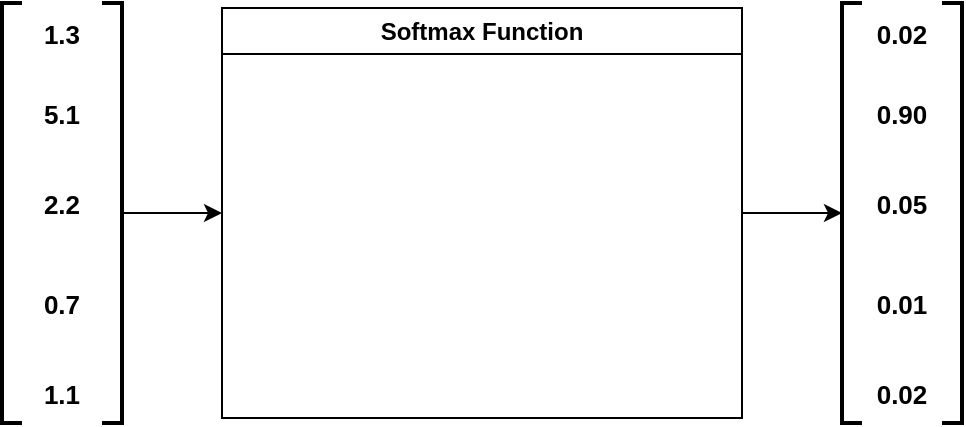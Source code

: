 <mxfile version="21.7.5" type="device">
  <diagram name="Page-1" id="d-03djBENo1-vgbHP_jJ">
    <mxGraphModel dx="679" dy="617" grid="1" gridSize="10" guides="1" tooltips="1" connect="1" arrows="1" fold="1" page="1" pageScale="1" pageWidth="850" pageHeight="1100" math="0" shadow="0">
      <root>
        <mxCell id="0" />
        <mxCell id="1" parent="0" />
        <mxCell id="IliwdVGDPXOC_HRWVmXS-22" style="edgeStyle=orthogonalEdgeStyle;rounded=0;orthogonalLoop=1;jettySize=auto;html=1;exitX=1;exitY=0.5;exitDx=0;exitDy=0;entryX=0;entryY=0.5;entryDx=0;entryDy=0;entryPerimeter=0;" edge="1" parent="1" source="IliwdVGDPXOC_HRWVmXS-1" target="IliwdVGDPXOC_HRWVmXS-11">
          <mxGeometry relative="1" as="geometry" />
        </mxCell>
        <mxCell id="IliwdVGDPXOC_HRWVmXS-1" value="Softmax Function" style="swimlane;whiteSpace=wrap;html=1;" vertex="1" parent="1">
          <mxGeometry x="350" y="400" width="260" height="205" as="geometry" />
        </mxCell>
        <mxCell id="IliwdVGDPXOC_HRWVmXS-2" value="" style="strokeWidth=2;html=1;shape=mxgraph.flowchart.annotation_1;align=left;pointerEvents=1;" vertex="1" parent="1">
          <mxGeometry x="240" y="397.5" width="10" height="210" as="geometry" />
        </mxCell>
        <mxCell id="IliwdVGDPXOC_HRWVmXS-3" value="1.3" style="text;html=1;strokeColor=none;fillColor=none;align=center;verticalAlign=middle;whiteSpace=wrap;rounded=0;fontSize=13;fontStyle=1" vertex="1" parent="1">
          <mxGeometry x="240" y="397.5" width="60" height="30" as="geometry" />
        </mxCell>
        <mxCell id="IliwdVGDPXOC_HRWVmXS-4" value="5.1" style="text;html=1;strokeColor=none;fillColor=none;align=center;verticalAlign=middle;whiteSpace=wrap;rounded=0;fontSize=13;fontStyle=1" vertex="1" parent="1">
          <mxGeometry x="240" y="437.5" width="60" height="30" as="geometry" />
        </mxCell>
        <mxCell id="IliwdVGDPXOC_HRWVmXS-5" value="2.2" style="text;html=1;strokeColor=none;fillColor=none;align=center;verticalAlign=middle;whiteSpace=wrap;rounded=0;fontSize=13;fontStyle=1" vertex="1" parent="1">
          <mxGeometry x="240" y="482.5" width="60" height="30" as="geometry" />
        </mxCell>
        <mxCell id="IliwdVGDPXOC_HRWVmXS-6" value="0.7" style="text;html=1;strokeColor=none;fillColor=none;align=center;verticalAlign=middle;whiteSpace=wrap;rounded=0;fontSize=13;fontStyle=1" vertex="1" parent="1">
          <mxGeometry x="240" y="532.5" width="60" height="30" as="geometry" />
        </mxCell>
        <mxCell id="IliwdVGDPXOC_HRWVmXS-7" value="1.1" style="text;html=1;strokeColor=none;fillColor=none;align=center;verticalAlign=middle;whiteSpace=wrap;rounded=0;fontSize=13;fontStyle=1" vertex="1" parent="1">
          <mxGeometry x="240" y="577.5" width="60" height="30" as="geometry" />
        </mxCell>
        <mxCell id="IliwdVGDPXOC_HRWVmXS-21" style="edgeStyle=orthogonalEdgeStyle;rounded=0;orthogonalLoop=1;jettySize=auto;html=1;exitX=0;exitY=0.5;exitDx=0;exitDy=0;exitPerimeter=0;entryX=0;entryY=0.5;entryDx=0;entryDy=0;" edge="1" parent="1" source="IliwdVGDPXOC_HRWVmXS-10" target="IliwdVGDPXOC_HRWVmXS-1">
          <mxGeometry relative="1" as="geometry" />
        </mxCell>
        <mxCell id="IliwdVGDPXOC_HRWVmXS-10" value="" style="strokeWidth=2;html=1;shape=mxgraph.flowchart.annotation_1;align=left;pointerEvents=1;rotation=-180;" vertex="1" parent="1">
          <mxGeometry x="290" y="397.5" width="10" height="210" as="geometry" />
        </mxCell>
        <mxCell id="IliwdVGDPXOC_HRWVmXS-11" value="" style="strokeWidth=2;html=1;shape=mxgraph.flowchart.annotation_1;align=left;pointerEvents=1;" vertex="1" parent="1">
          <mxGeometry x="660" y="397.5" width="10" height="210" as="geometry" />
        </mxCell>
        <mxCell id="IliwdVGDPXOC_HRWVmXS-12" value="0.02" style="text;html=1;strokeColor=none;fillColor=none;align=center;verticalAlign=middle;whiteSpace=wrap;rounded=0;fontSize=13;fontStyle=1" vertex="1" parent="1">
          <mxGeometry x="660" y="397.5" width="60" height="30" as="geometry" />
        </mxCell>
        <mxCell id="IliwdVGDPXOC_HRWVmXS-13" value="0.90" style="text;html=1;strokeColor=none;fillColor=none;align=center;verticalAlign=middle;whiteSpace=wrap;rounded=0;fontSize=13;fontStyle=1" vertex="1" parent="1">
          <mxGeometry x="660" y="437.5" width="60" height="30" as="geometry" />
        </mxCell>
        <mxCell id="IliwdVGDPXOC_HRWVmXS-14" value="0.05" style="text;html=1;strokeColor=none;fillColor=none;align=center;verticalAlign=middle;whiteSpace=wrap;rounded=0;fontSize=13;fontStyle=1" vertex="1" parent="1">
          <mxGeometry x="660" y="482.5" width="60" height="30" as="geometry" />
        </mxCell>
        <mxCell id="IliwdVGDPXOC_HRWVmXS-15" value="0.01" style="text;html=1;strokeColor=none;fillColor=none;align=center;verticalAlign=middle;whiteSpace=wrap;rounded=0;fontSize=13;fontStyle=1" vertex="1" parent="1">
          <mxGeometry x="660" y="532.5" width="60" height="30" as="geometry" />
        </mxCell>
        <mxCell id="IliwdVGDPXOC_HRWVmXS-16" value="0.02" style="text;html=1;strokeColor=none;fillColor=none;align=center;verticalAlign=middle;whiteSpace=wrap;rounded=0;fontSize=13;fontStyle=1" vertex="1" parent="1">
          <mxGeometry x="660" y="577.5" width="60" height="30" as="geometry" />
        </mxCell>
        <mxCell id="IliwdVGDPXOC_HRWVmXS-17" value="" style="strokeWidth=2;html=1;shape=mxgraph.flowchart.annotation_1;align=left;pointerEvents=1;rotation=-180;" vertex="1" parent="1">
          <mxGeometry x="710" y="397.5" width="10" height="210" as="geometry" />
        </mxCell>
      </root>
    </mxGraphModel>
  </diagram>
</mxfile>
